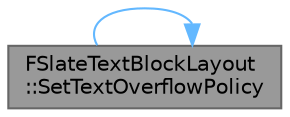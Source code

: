 digraph "FSlateTextBlockLayout::SetTextOverflowPolicy"
{
 // INTERACTIVE_SVG=YES
 // LATEX_PDF_SIZE
  bgcolor="transparent";
  edge [fontname=Helvetica,fontsize=10,labelfontname=Helvetica,labelfontsize=10];
  node [fontname=Helvetica,fontsize=10,shape=box,height=0.2,width=0.4];
  rankdir="LR";
  Node1 [id="Node000001",label="FSlateTextBlockLayout\l::SetTextOverflowPolicy",height=0.2,width=0.4,color="gray40", fillcolor="grey60", style="filled", fontcolor="black",tooltip="Set the text overflow policy that the internal text layout should use."];
  Node1 -> Node1 [id="edge1_Node000001_Node000001",color="steelblue1",style="solid",tooltip=" "];
}
